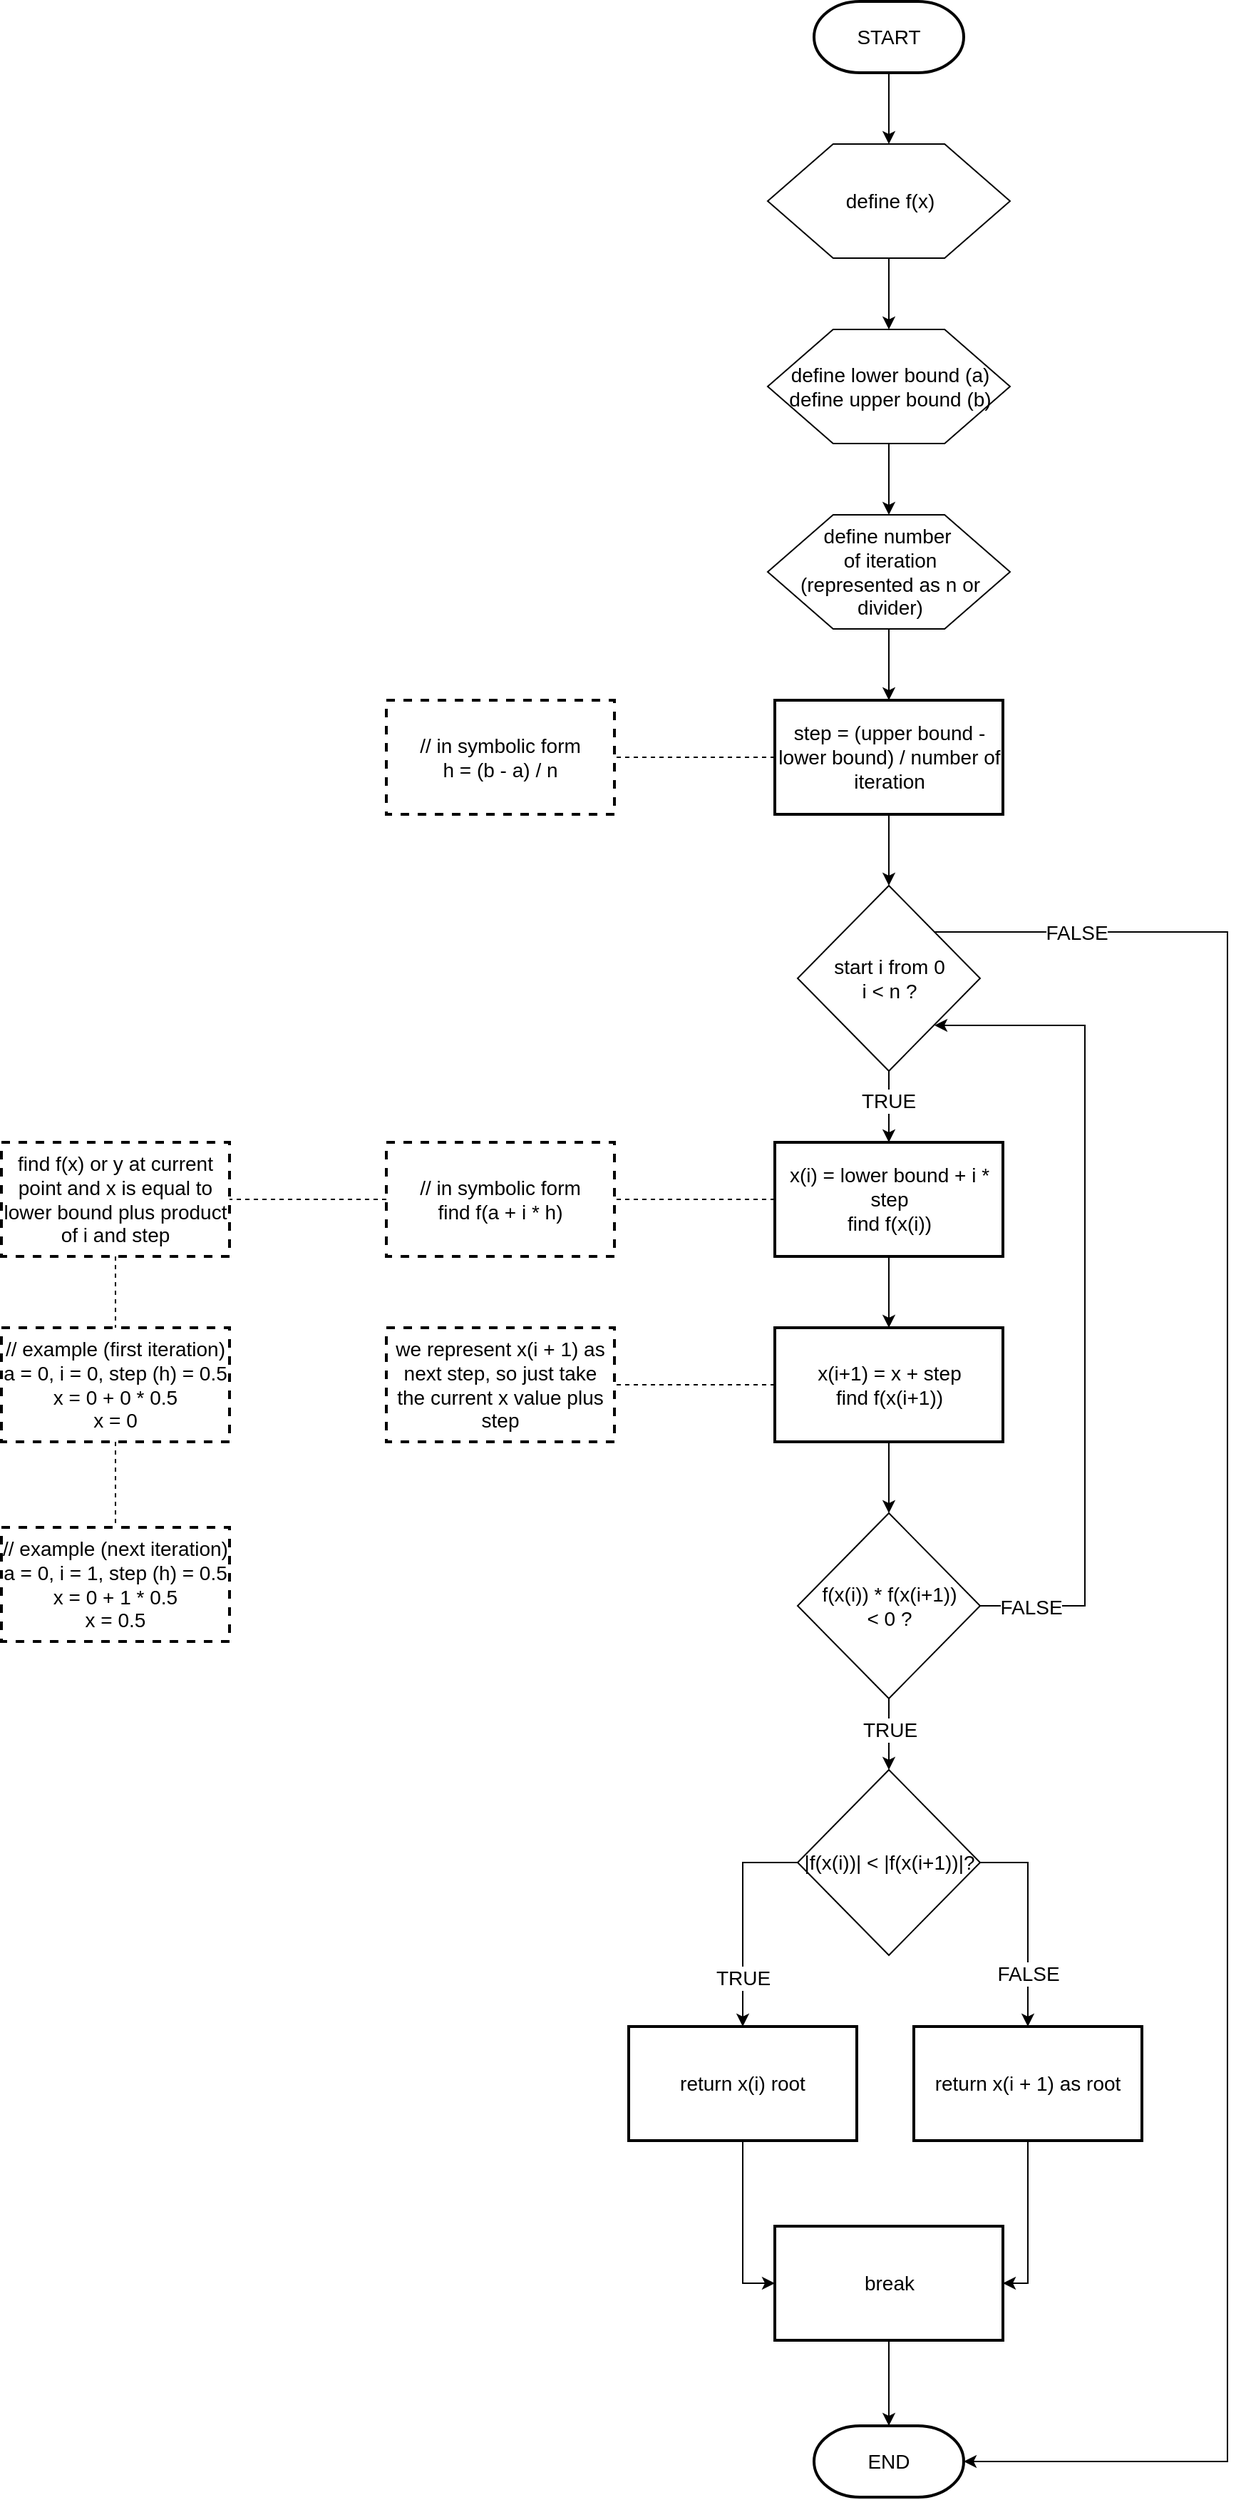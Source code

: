 <mxfile version="28.2.5">
  <diagram name="Page-1" id="wAtC6R_a0vJa6pUKKfW0">
    <mxGraphModel dx="949" dy="408" grid="1" gridSize="10" guides="1" tooltips="1" connect="1" arrows="1" fold="1" page="1" pageScale="1" pageWidth="850" pageHeight="1100" math="0" shadow="0">
      <root>
        <mxCell id="0" />
        <mxCell id="1" parent="0" />
        <mxCell id="ApEWckdvRFZsGfY_zFoz-3" value="" style="edgeStyle=orthogonalEdgeStyle;rounded=0;orthogonalLoop=1;jettySize=auto;html=1;" parent="1" source="ApEWckdvRFZsGfY_zFoz-1" target="ApEWckdvRFZsGfY_zFoz-2" edge="1">
          <mxGeometry relative="1" as="geometry" />
        </mxCell>
        <mxCell id="ApEWckdvRFZsGfY_zFoz-1" value="START" style="strokeWidth=2;html=1;shape=mxgraph.flowchart.terminator;whiteSpace=wrap;fontSize=14;" parent="1" vertex="1">
          <mxGeometry x="610" y="50" width="105" height="50" as="geometry" />
        </mxCell>
        <mxCell id="ApEWckdvRFZsGfY_zFoz-5" value="" style="edgeStyle=orthogonalEdgeStyle;rounded=0;orthogonalLoop=1;jettySize=auto;html=1;" parent="1" source="ApEWckdvRFZsGfY_zFoz-2" target="ApEWckdvRFZsGfY_zFoz-4" edge="1">
          <mxGeometry relative="1" as="geometry" />
        </mxCell>
        <mxCell id="ApEWckdvRFZsGfY_zFoz-2" value="define f(x)" style="verticalLabelPosition=middle;verticalAlign=middle;html=1;shape=hexagon;perimeter=hexagonPerimeter2;arcSize=6;size=0.27;labelPosition=center;align=center;fontSize=14;" parent="1" vertex="1">
          <mxGeometry x="577.5" y="150" width="170" height="80" as="geometry" />
        </mxCell>
        <mxCell id="ApEWckdvRFZsGfY_zFoz-7" value="" style="edgeStyle=orthogonalEdgeStyle;rounded=0;orthogonalLoop=1;jettySize=auto;html=1;" parent="1" source="ApEWckdvRFZsGfY_zFoz-4" target="ApEWckdvRFZsGfY_zFoz-6" edge="1">
          <mxGeometry relative="1" as="geometry" />
        </mxCell>
        <mxCell id="ApEWckdvRFZsGfY_zFoz-4" value="define lower bound (a)&lt;div&gt;define upper bound (b)&lt;/div&gt;" style="verticalLabelPosition=middle;verticalAlign=middle;html=1;shape=hexagon;perimeter=hexagonPerimeter2;arcSize=6;size=0.27;labelPosition=center;align=center;fontSize=14;" parent="1" vertex="1">
          <mxGeometry x="577.5" y="280" width="170" height="80" as="geometry" />
        </mxCell>
        <mxCell id="ApEWckdvRFZsGfY_zFoz-10" value="" style="edgeStyle=orthogonalEdgeStyle;rounded=0;orthogonalLoop=1;jettySize=auto;html=1;" parent="1" source="ApEWckdvRFZsGfY_zFoz-6" target="ApEWckdvRFZsGfY_zFoz-8" edge="1">
          <mxGeometry relative="1" as="geometry" />
        </mxCell>
        <mxCell id="ApEWckdvRFZsGfY_zFoz-6" value="define number&amp;nbsp;&lt;div&gt;of iteration&lt;div&gt;(represented as n or&lt;/div&gt;&lt;div&gt;divider)&lt;/div&gt;&lt;/div&gt;" style="verticalLabelPosition=middle;verticalAlign=middle;html=1;shape=hexagon;perimeter=hexagonPerimeter2;arcSize=6;size=0.27;labelPosition=center;align=center;fontSize=14;" parent="1" vertex="1">
          <mxGeometry x="577.5" y="410" width="170" height="80" as="geometry" />
        </mxCell>
        <mxCell id="ApEWckdvRFZsGfY_zFoz-11" value="" style="edgeStyle=orthogonalEdgeStyle;rounded=0;orthogonalLoop=1;jettySize=auto;html=1;endArrow=none;endFill=0;dashed=1;" parent="1" source="ApEWckdvRFZsGfY_zFoz-8" target="ApEWckdvRFZsGfY_zFoz-9" edge="1">
          <mxGeometry relative="1" as="geometry" />
        </mxCell>
        <mxCell id="ApEWckdvRFZsGfY_zFoz-14" value="" style="edgeStyle=orthogonalEdgeStyle;rounded=0;orthogonalLoop=1;jettySize=auto;html=1;" parent="1" source="ApEWckdvRFZsGfY_zFoz-8" edge="1">
          <mxGeometry relative="1" as="geometry">
            <mxPoint x="662.5" y="670" as="targetPoint" />
          </mxGeometry>
        </mxCell>
        <mxCell id="ApEWckdvRFZsGfY_zFoz-8" value="step = (upper bound - lower bound) / number of iteration" style="rounded=1;whiteSpace=wrap;html=1;absoluteArcSize=1;arcSize=0;strokeWidth=2;fontSize=14;" parent="1" vertex="1">
          <mxGeometry x="582.5" y="540" width="160" height="80" as="geometry" />
        </mxCell>
        <mxCell id="ApEWckdvRFZsGfY_zFoz-9" value="// in symbolic form&lt;div&gt;h = (b - a) / n&lt;/div&gt;" style="rounded=1;whiteSpace=wrap;html=1;absoluteArcSize=1;arcSize=0;strokeWidth=2;fontSize=14;dashed=1;" parent="1" vertex="1">
          <mxGeometry x="310" y="540" width="160" height="80" as="geometry" />
        </mxCell>
        <mxCell id="ApEWckdvRFZsGfY_zFoz-17" value="" style="edgeStyle=orthogonalEdgeStyle;rounded=0;orthogonalLoop=1;jettySize=auto;html=1;" parent="1" source="ApEWckdvRFZsGfY_zFoz-12" target="ApEWckdvRFZsGfY_zFoz-16" edge="1">
          <mxGeometry relative="1" as="geometry" />
        </mxCell>
        <mxCell id="ApEWckdvRFZsGfY_zFoz-46" value="&lt;font style=&quot;font-size: 14px;&quot;&gt;TRUE&lt;/font&gt;" style="edgeLabel;html=1;align=center;verticalAlign=middle;resizable=0;points=[];" parent="ApEWckdvRFZsGfY_zFoz-17" vertex="1" connectable="0">
          <mxGeometry x="-0.152" y="-1" relative="1" as="geometry">
            <mxPoint as="offset" />
          </mxGeometry>
        </mxCell>
        <mxCell id="ApEWckdvRFZsGfY_zFoz-12" value="&lt;div&gt;start i from 0&lt;/div&gt;i &amp;lt; n ?" style="rhombus;whiteSpace=wrap;html=1;fontSize=14;" parent="1" vertex="1">
          <mxGeometry x="598.5" y="670" width="128" height="130" as="geometry" />
        </mxCell>
        <mxCell id="ApEWckdvRFZsGfY_zFoz-19" value="" style="edgeStyle=orthogonalEdgeStyle;rounded=0;orthogonalLoop=1;jettySize=auto;html=1;dashed=1;endArrow=none;endFill=0;" parent="1" source="ApEWckdvRFZsGfY_zFoz-16" target="ApEWckdvRFZsGfY_zFoz-18" edge="1">
          <mxGeometry relative="1" as="geometry" />
        </mxCell>
        <mxCell id="ApEWckdvRFZsGfY_zFoz-28" value="" style="edgeStyle=orthogonalEdgeStyle;rounded=0;orthogonalLoop=1;jettySize=auto;html=1;" parent="1" source="ApEWckdvRFZsGfY_zFoz-16" target="ApEWckdvRFZsGfY_zFoz-27" edge="1">
          <mxGeometry relative="1" as="geometry" />
        </mxCell>
        <mxCell id="ApEWckdvRFZsGfY_zFoz-16" value="&lt;div&gt;x(i) = lower bound + i * step&lt;/div&gt;find f(x(i))" style="rounded=1;whiteSpace=wrap;html=1;absoluteArcSize=1;arcSize=0;strokeWidth=2;fontSize=14;" parent="1" vertex="1">
          <mxGeometry x="582.5" y="850" width="160" height="80" as="geometry" />
        </mxCell>
        <mxCell id="ApEWckdvRFZsGfY_zFoz-21" value="" style="edgeStyle=orthogonalEdgeStyle;rounded=0;orthogonalLoop=1;jettySize=auto;html=1;dashed=1;endArrow=none;endFill=0;" parent="1" source="ApEWckdvRFZsGfY_zFoz-18" target="ApEWckdvRFZsGfY_zFoz-20" edge="1">
          <mxGeometry relative="1" as="geometry" />
        </mxCell>
        <mxCell id="ApEWckdvRFZsGfY_zFoz-18" value="// in symbolic form&lt;div&gt;find f(a + i * h)&lt;/div&gt;" style="rounded=1;whiteSpace=wrap;html=1;absoluteArcSize=1;arcSize=0;strokeWidth=2;fontSize=14;dashed=1;" parent="1" vertex="1">
          <mxGeometry x="310" y="850" width="160" height="80" as="geometry" />
        </mxCell>
        <mxCell id="ApEWckdvRFZsGfY_zFoz-23" value="" style="edgeStyle=orthogonalEdgeStyle;rounded=0;orthogonalLoop=1;jettySize=auto;html=1;endArrow=none;endFill=0;dashed=1;" parent="1" source="ApEWckdvRFZsGfY_zFoz-20" target="ApEWckdvRFZsGfY_zFoz-22" edge="1">
          <mxGeometry relative="1" as="geometry" />
        </mxCell>
        <mxCell id="ApEWckdvRFZsGfY_zFoz-20" value="find f(x) or y at current point and x is equal to lower bound plus product of i and step" style="rounded=1;whiteSpace=wrap;html=1;absoluteArcSize=1;arcSize=0;strokeWidth=2;fontSize=14;dashed=1;" parent="1" vertex="1">
          <mxGeometry x="40" y="850" width="160" height="80" as="geometry" />
        </mxCell>
        <mxCell id="ApEWckdvRFZsGfY_zFoz-26" value="" style="edgeStyle=orthogonalEdgeStyle;rounded=0;orthogonalLoop=1;jettySize=auto;html=1;dashed=1;endArrow=none;endFill=0;" parent="1" source="ApEWckdvRFZsGfY_zFoz-22" target="ApEWckdvRFZsGfY_zFoz-25" edge="1">
          <mxGeometry relative="1" as="geometry" />
        </mxCell>
        <mxCell id="ApEWckdvRFZsGfY_zFoz-22" value="// example (first iteration)&lt;div&gt;a = 0, i = 0, step (h) = 0.5&lt;/div&gt;&lt;div&gt;x = 0 + 0 * 0.5&lt;/div&gt;&lt;div&gt;x = 0&lt;/div&gt;" style="rounded=1;whiteSpace=wrap;html=1;absoluteArcSize=1;arcSize=0;strokeWidth=2;fontSize=14;dashed=1;" parent="1" vertex="1">
          <mxGeometry x="40" y="980" width="160" height="80" as="geometry" />
        </mxCell>
        <mxCell id="ApEWckdvRFZsGfY_zFoz-25" value="// example (next iteration)&lt;div&gt;a = 0, i = 1, step (h) = 0.5&lt;/div&gt;&lt;div&gt;x = 0 + 1 * 0.5&lt;/div&gt;&lt;div&gt;x = 0.5&lt;/div&gt;" style="rounded=1;whiteSpace=wrap;html=1;absoluteArcSize=1;arcSize=0;strokeWidth=2;fontSize=14;dashed=1;" parent="1" vertex="1">
          <mxGeometry x="40" y="1120" width="160" height="80" as="geometry" />
        </mxCell>
        <mxCell id="ApEWckdvRFZsGfY_zFoz-30" value="" style="edgeStyle=orthogonalEdgeStyle;rounded=0;orthogonalLoop=1;jettySize=auto;html=1;dashed=1;endArrow=none;endFill=0;" parent="1" source="ApEWckdvRFZsGfY_zFoz-27" target="ApEWckdvRFZsGfY_zFoz-29" edge="1">
          <mxGeometry relative="1" as="geometry" />
        </mxCell>
        <mxCell id="ApEWckdvRFZsGfY_zFoz-32" value="" style="edgeStyle=orthogonalEdgeStyle;rounded=0;orthogonalLoop=1;jettySize=auto;html=1;" parent="1" source="ApEWckdvRFZsGfY_zFoz-27" target="ApEWckdvRFZsGfY_zFoz-31" edge="1">
          <mxGeometry relative="1" as="geometry" />
        </mxCell>
        <mxCell id="ApEWckdvRFZsGfY_zFoz-27" value="x(i+1) = x + step&lt;div&gt;find f(x(i+1))&lt;/div&gt;" style="rounded=1;whiteSpace=wrap;html=1;absoluteArcSize=1;arcSize=0;strokeWidth=2;fontSize=14;" parent="1" vertex="1">
          <mxGeometry x="582.5" y="980" width="160" height="80" as="geometry" />
        </mxCell>
        <mxCell id="ApEWckdvRFZsGfY_zFoz-29" value="we represent x(i + 1) as next step, so just take the current x value plus step" style="rounded=1;whiteSpace=wrap;html=1;absoluteArcSize=1;arcSize=0;strokeWidth=2;fontSize=14;dashed=1;" parent="1" vertex="1">
          <mxGeometry x="310" y="980" width="160" height="80" as="geometry" />
        </mxCell>
        <mxCell id="ApEWckdvRFZsGfY_zFoz-35" value="" style="edgeStyle=orthogonalEdgeStyle;rounded=0;orthogonalLoop=1;jettySize=auto;html=1;" parent="1" source="ApEWckdvRFZsGfY_zFoz-31" target="ApEWckdvRFZsGfY_zFoz-33" edge="1">
          <mxGeometry relative="1" as="geometry" />
        </mxCell>
        <mxCell id="ApEWckdvRFZsGfY_zFoz-47" value="&lt;font style=&quot;font-size: 14px;&quot;&gt;TRUE&lt;/font&gt;" style="edgeLabel;html=1;align=center;verticalAlign=middle;resizable=0;points=[];" parent="ApEWckdvRFZsGfY_zFoz-35" vertex="1" connectable="0">
          <mxGeometry x="-0.12" relative="1" as="geometry">
            <mxPoint as="offset" />
          </mxGeometry>
        </mxCell>
        <mxCell id="ApEWckdvRFZsGfY_zFoz-51" style="rounded=0;orthogonalLoop=1;jettySize=auto;html=1;exitX=1;exitY=0.5;exitDx=0;exitDy=0;entryX=1;entryY=1;entryDx=0;entryDy=0;edgeStyle=orthogonalEdgeStyle;" parent="1" source="ApEWckdvRFZsGfY_zFoz-31" target="ApEWckdvRFZsGfY_zFoz-12" edge="1">
          <mxGeometry relative="1" as="geometry">
            <Array as="points">
              <mxPoint x="800" y="1175" />
              <mxPoint x="800" y="768" />
              <mxPoint x="695" y="768" />
            </Array>
          </mxGeometry>
        </mxCell>
        <mxCell id="ApEWckdvRFZsGfY_zFoz-52" value="&lt;span style=&quot;font-size: 14px;&quot;&gt;FALSE&lt;/span&gt;" style="edgeLabel;html=1;align=center;verticalAlign=middle;resizable=0;points=[];" parent="ApEWckdvRFZsGfY_zFoz-51" vertex="1" connectable="0">
          <mxGeometry x="-0.879" y="-1" relative="1" as="geometry">
            <mxPoint as="offset" />
          </mxGeometry>
        </mxCell>
        <mxCell id="ApEWckdvRFZsGfY_zFoz-31" value="&lt;div&gt;f(x(i)) * f(x(i+1))&lt;/div&gt;&lt;div&gt;&amp;lt; 0 ?&lt;/div&gt;" style="rhombus;whiteSpace=wrap;html=1;fontSize=14;" parent="1" vertex="1">
          <mxGeometry x="598.5" y="1110" width="128" height="130" as="geometry" />
        </mxCell>
        <mxCell id="ApEWckdvRFZsGfY_zFoz-40" style="edgeStyle=orthogonalEdgeStyle;rounded=0;orthogonalLoop=1;jettySize=auto;html=1;exitX=0;exitY=0.5;exitDx=0;exitDy=0;entryX=0.5;entryY=0;entryDx=0;entryDy=0;" parent="1" source="ApEWckdvRFZsGfY_zFoz-33" target="ApEWckdvRFZsGfY_zFoz-36" edge="1">
          <mxGeometry relative="1" as="geometry" />
        </mxCell>
        <mxCell id="ApEWckdvRFZsGfY_zFoz-48" value="&lt;font style=&quot;font-size: 14px;&quot;&gt;TRUE&lt;/font&gt;" style="edgeLabel;html=1;align=center;verticalAlign=middle;resizable=0;points=[];" parent="ApEWckdvRFZsGfY_zFoz-40" vertex="1" connectable="0">
          <mxGeometry x="0.554" relative="1" as="geometry">
            <mxPoint as="offset" />
          </mxGeometry>
        </mxCell>
        <mxCell id="ApEWckdvRFZsGfY_zFoz-41" style="edgeStyle=orthogonalEdgeStyle;rounded=0;orthogonalLoop=1;jettySize=auto;html=1;exitX=1;exitY=0.5;exitDx=0;exitDy=0;entryX=0.5;entryY=0;entryDx=0;entryDy=0;" parent="1" source="ApEWckdvRFZsGfY_zFoz-33" target="ApEWckdvRFZsGfY_zFoz-37" edge="1">
          <mxGeometry relative="1" as="geometry" />
        </mxCell>
        <mxCell id="ApEWckdvRFZsGfY_zFoz-49" value="&lt;span style=&quot;font-size: 14px;&quot;&gt;FALSE&lt;/span&gt;" style="edgeLabel;html=1;align=center;verticalAlign=middle;resizable=0;points=[];" parent="ApEWckdvRFZsGfY_zFoz-41" vertex="1" connectable="0">
          <mxGeometry x="0.494" relative="1" as="geometry">
            <mxPoint as="offset" />
          </mxGeometry>
        </mxCell>
        <mxCell id="ApEWckdvRFZsGfY_zFoz-33" value="|f(x(i))| &amp;lt; |f(x(i+1))|&lt;span style=&quot;background-color: transparent; color: light-dark(rgb(0, 0, 0), rgb(255, 255, 255));&quot;&gt;?&lt;/span&gt;" style="rhombus;whiteSpace=wrap;html=1;fontSize=14;" parent="1" vertex="1">
          <mxGeometry x="598.5" y="1290" width="128" height="130" as="geometry" />
        </mxCell>
        <mxCell id="ApEWckdvRFZsGfY_zFoz-42" style="edgeStyle=orthogonalEdgeStyle;rounded=0;orthogonalLoop=1;jettySize=auto;html=1;exitX=0.5;exitY=1;exitDx=0;exitDy=0;entryX=0;entryY=0.5;entryDx=0;entryDy=0;" parent="1" source="ApEWckdvRFZsGfY_zFoz-36" target="ApEWckdvRFZsGfY_zFoz-38" edge="1">
          <mxGeometry relative="1" as="geometry" />
        </mxCell>
        <mxCell id="ApEWckdvRFZsGfY_zFoz-36" value="return x(i) root" style="rounded=1;whiteSpace=wrap;html=1;absoluteArcSize=1;arcSize=0;strokeWidth=2;fontSize=14;" parent="1" vertex="1">
          <mxGeometry x="480" y="1470" width="160" height="80" as="geometry" />
        </mxCell>
        <mxCell id="ApEWckdvRFZsGfY_zFoz-43" style="edgeStyle=orthogonalEdgeStyle;rounded=0;orthogonalLoop=1;jettySize=auto;html=1;exitX=0.5;exitY=1;exitDx=0;exitDy=0;entryX=1;entryY=0.5;entryDx=0;entryDy=0;" parent="1" source="ApEWckdvRFZsGfY_zFoz-37" target="ApEWckdvRFZsGfY_zFoz-38" edge="1">
          <mxGeometry relative="1" as="geometry">
            <Array as="points">
              <mxPoint x="760" y="1650" />
            </Array>
          </mxGeometry>
        </mxCell>
        <mxCell id="ApEWckdvRFZsGfY_zFoz-37" value="return x(i + 1) as root" style="rounded=1;whiteSpace=wrap;html=1;absoluteArcSize=1;arcSize=0;strokeWidth=2;fontSize=14;" parent="1" vertex="1">
          <mxGeometry x="680" y="1470" width="160" height="80" as="geometry" />
        </mxCell>
        <mxCell id="ApEWckdvRFZsGfY_zFoz-44" value="" style="edgeStyle=orthogonalEdgeStyle;rounded=0;orthogonalLoop=1;jettySize=auto;html=1;" parent="1" source="ApEWckdvRFZsGfY_zFoz-38" target="ApEWckdvRFZsGfY_zFoz-39" edge="1">
          <mxGeometry relative="1" as="geometry" />
        </mxCell>
        <mxCell id="ApEWckdvRFZsGfY_zFoz-38" value="break" style="rounded=1;whiteSpace=wrap;html=1;absoluteArcSize=1;arcSize=0;strokeWidth=2;fontSize=14;" parent="1" vertex="1">
          <mxGeometry x="582.5" y="1610" width="160" height="80" as="geometry" />
        </mxCell>
        <mxCell id="ApEWckdvRFZsGfY_zFoz-39" value="END" style="strokeWidth=2;html=1;shape=mxgraph.flowchart.terminator;whiteSpace=wrap;fontSize=14;" parent="1" vertex="1">
          <mxGeometry x="610" y="1750" width="105" height="50" as="geometry" />
        </mxCell>
        <mxCell id="ApEWckdvRFZsGfY_zFoz-53" style="edgeStyle=orthogonalEdgeStyle;rounded=0;orthogonalLoop=1;jettySize=auto;html=1;exitX=1;exitY=0;exitDx=0;exitDy=0;entryX=1;entryY=0.5;entryDx=0;entryDy=0;entryPerimeter=0;" parent="1" source="ApEWckdvRFZsGfY_zFoz-12" target="ApEWckdvRFZsGfY_zFoz-39" edge="1">
          <mxGeometry relative="1" as="geometry">
            <Array as="points">
              <mxPoint x="900" y="702" />
              <mxPoint x="900" y="1775" />
            </Array>
          </mxGeometry>
        </mxCell>
        <mxCell id="ApEWckdvRFZsGfY_zFoz-54" value="&lt;font style=&quot;font-size: 14px;&quot;&gt;FALSE&lt;/font&gt;" style="edgeLabel;html=1;align=center;verticalAlign=middle;resizable=0;points=[];" parent="ApEWckdvRFZsGfY_zFoz-53" vertex="1" connectable="0">
          <mxGeometry x="-0.864" relative="1" as="geometry">
            <mxPoint as="offset" />
          </mxGeometry>
        </mxCell>
      </root>
    </mxGraphModel>
  </diagram>
</mxfile>
